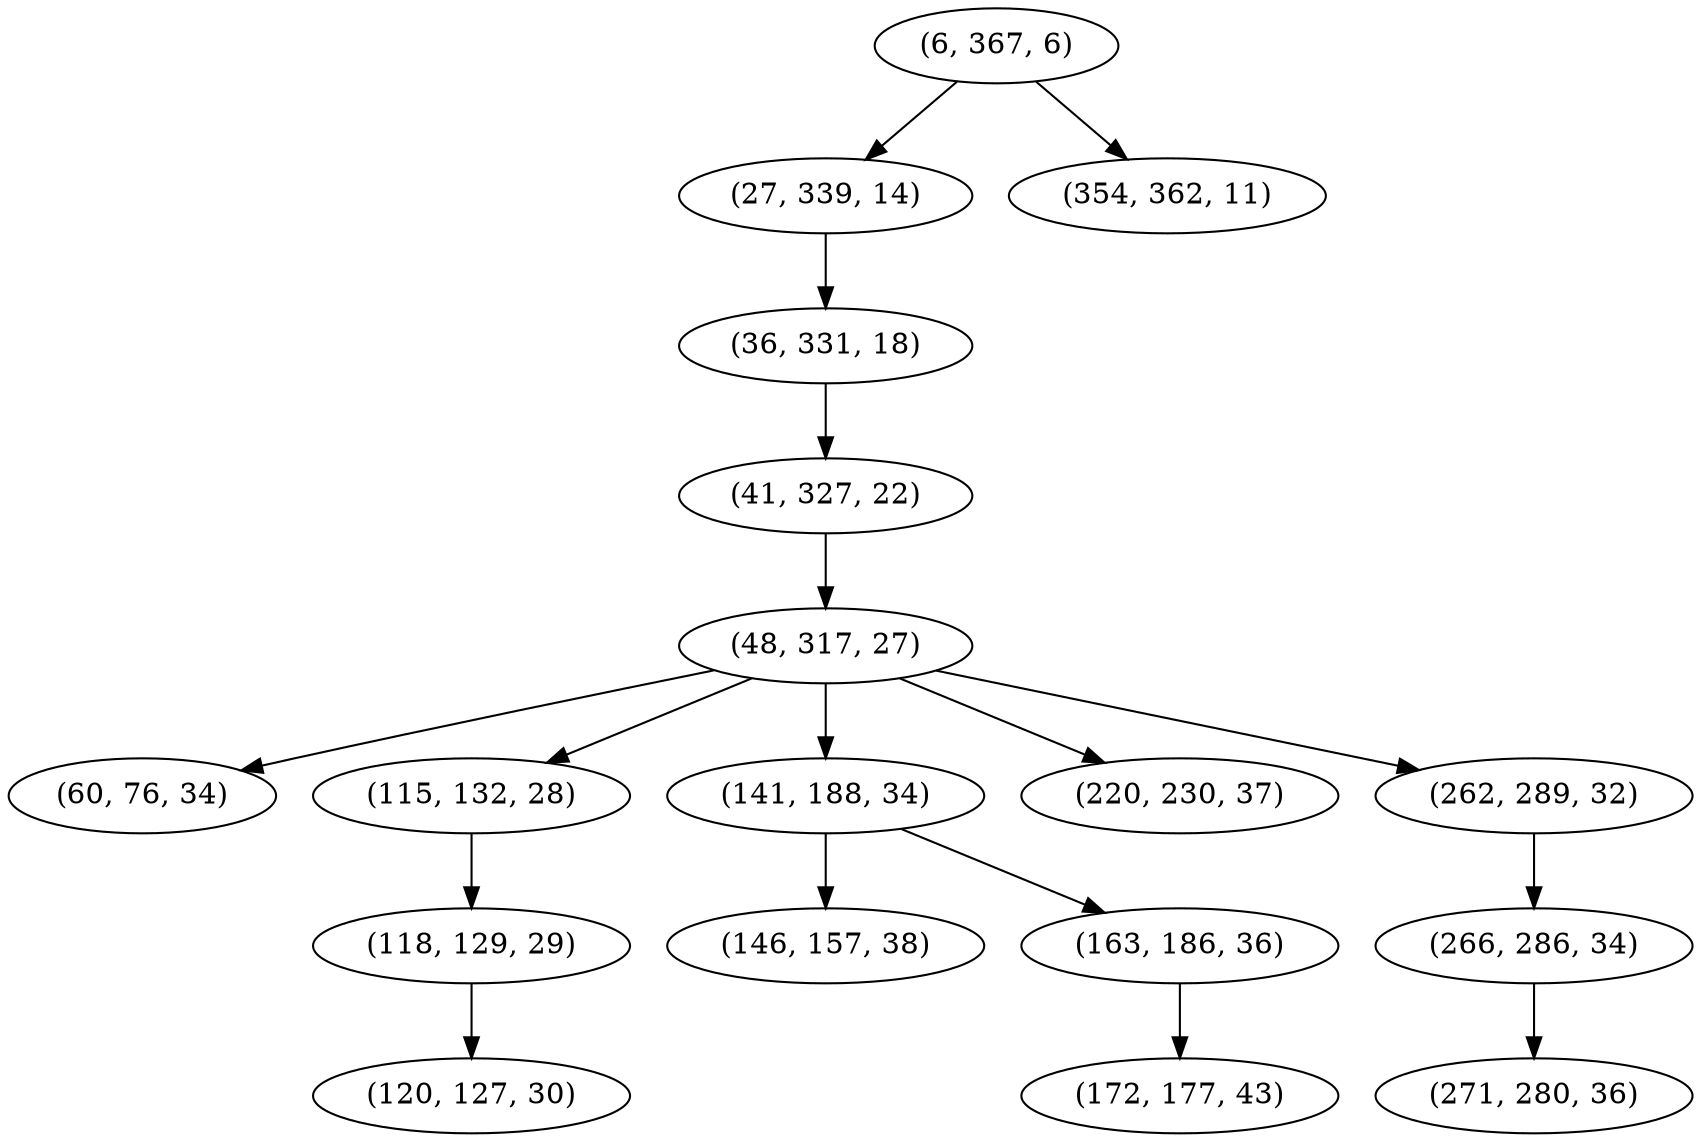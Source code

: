 digraph tree {
    "(6, 367, 6)";
    "(27, 339, 14)";
    "(36, 331, 18)";
    "(41, 327, 22)";
    "(48, 317, 27)";
    "(60, 76, 34)";
    "(115, 132, 28)";
    "(118, 129, 29)";
    "(120, 127, 30)";
    "(141, 188, 34)";
    "(146, 157, 38)";
    "(163, 186, 36)";
    "(172, 177, 43)";
    "(220, 230, 37)";
    "(262, 289, 32)";
    "(266, 286, 34)";
    "(271, 280, 36)";
    "(354, 362, 11)";
    "(6, 367, 6)" -> "(27, 339, 14)";
    "(6, 367, 6)" -> "(354, 362, 11)";
    "(27, 339, 14)" -> "(36, 331, 18)";
    "(36, 331, 18)" -> "(41, 327, 22)";
    "(41, 327, 22)" -> "(48, 317, 27)";
    "(48, 317, 27)" -> "(60, 76, 34)";
    "(48, 317, 27)" -> "(115, 132, 28)";
    "(48, 317, 27)" -> "(141, 188, 34)";
    "(48, 317, 27)" -> "(220, 230, 37)";
    "(48, 317, 27)" -> "(262, 289, 32)";
    "(115, 132, 28)" -> "(118, 129, 29)";
    "(118, 129, 29)" -> "(120, 127, 30)";
    "(141, 188, 34)" -> "(146, 157, 38)";
    "(141, 188, 34)" -> "(163, 186, 36)";
    "(163, 186, 36)" -> "(172, 177, 43)";
    "(262, 289, 32)" -> "(266, 286, 34)";
    "(266, 286, 34)" -> "(271, 280, 36)";
}
